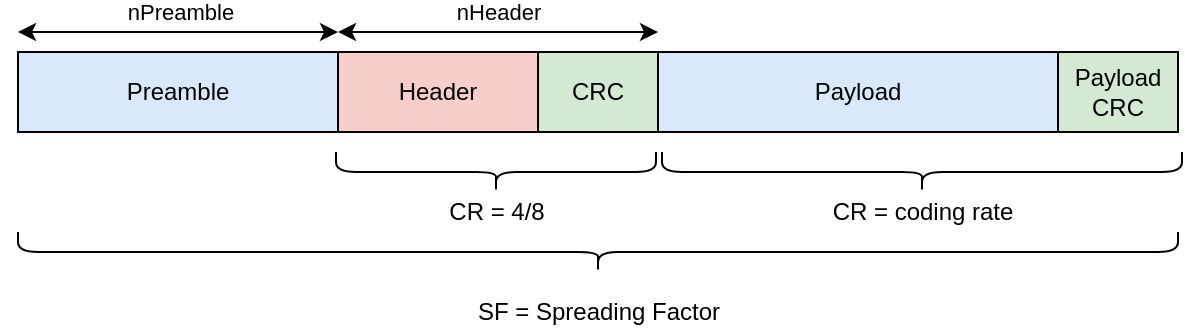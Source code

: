 <mxfile version="14.6.13" type="device"><diagram id="wujsgToPqFrQ_7A9I6_d" name="Page-1"><mxGraphModel dx="677" dy="389" grid="1" gridSize="10" guides="1" tooltips="1" connect="1" arrows="1" fold="1" page="1" pageScale="1" pageWidth="827" pageHeight="1169" math="0" shadow="0"><root><mxCell id="0"/><mxCell id="1" parent="0"/><mxCell id="5HZD5Kb_UIaEzk2dXVUn-1" value="Preamble" style="rounded=0;whiteSpace=wrap;html=1;fillColor=#dae8fc;" parent="1" vertex="1"><mxGeometry x="40" y="200" width="160" height="40" as="geometry"/></mxCell><mxCell id="5HZD5Kb_UIaEzk2dXVUn-2" value="Payload&lt;br&gt;CRC" style="rounded=0;whiteSpace=wrap;html=1;fillColor=#d5e8d4;" parent="1" vertex="1"><mxGeometry x="560" y="200" width="60" height="40" as="geometry"/></mxCell><mxCell id="5HZD5Kb_UIaEzk2dXVUn-3" value="Payload" style="rounded=0;whiteSpace=wrap;html=1;fillColor=#dae8fc;" parent="1" vertex="1"><mxGeometry x="360" y="200" width="200" height="40" as="geometry"/></mxCell><mxCell id="5HZD5Kb_UIaEzk2dXVUn-4" value="Header" style="rounded=0;whiteSpace=wrap;html=1;fillColor=#f8cecc;" parent="1" vertex="1"><mxGeometry x="200" y="200" width="100" height="40" as="geometry"/></mxCell><mxCell id="5HZD5Kb_UIaEzk2dXVUn-5" value="CRC" style="rounded=0;whiteSpace=wrap;html=1;fillColor=#d5e8d4;" parent="1" vertex="1"><mxGeometry x="300" y="200" width="60" height="40" as="geometry"/></mxCell><mxCell id="6EO5hlU3n9Q84bAGwv74-2" value="" style="shape=curlyBracket;whiteSpace=wrap;html=1;rounded=1;flipH=1;rotation=90;" vertex="1" parent="1"><mxGeometry x="269" y="180" width="20" height="160" as="geometry"/></mxCell><mxCell id="6EO5hlU3n9Q84bAGwv74-3" value="" style="shape=curlyBracket;whiteSpace=wrap;html=1;rounded=1;flipH=1;rotation=90;" vertex="1" parent="1"><mxGeometry x="482" y="130" width="20" height="260" as="geometry"/></mxCell><mxCell id="6EO5hlU3n9Q84bAGwv74-4" value="" style="shape=curlyBracket;whiteSpace=wrap;html=1;rounded=1;flipH=1;rotation=90;" vertex="1" parent="1"><mxGeometry x="320" y="10" width="20" height="580" as="geometry"/></mxCell><mxCell id="6EO5hlU3n9Q84bAGwv74-5" value="CR = 4/8" style="text;html=1;align=center;verticalAlign=middle;resizable=0;points=[];autosize=1;strokeColor=none;" vertex="1" parent="1"><mxGeometry x="249" y="270" width="60" height="20" as="geometry"/></mxCell><mxCell id="6EO5hlU3n9Q84bAGwv74-6" value="CR = coding rate" style="text;html=1;align=center;verticalAlign=middle;resizable=0;points=[];autosize=1;strokeColor=none;" vertex="1" parent="1"><mxGeometry x="437" y="270" width="110" height="20" as="geometry"/></mxCell><mxCell id="6EO5hlU3n9Q84bAGwv74-7" value="SF = Spreading Factor" style="text;html=1;align=center;verticalAlign=middle;resizable=0;points=[];autosize=1;strokeColor=none;" vertex="1" parent="1"><mxGeometry x="260" y="320" width="140" height="20" as="geometry"/></mxCell><mxCell id="6EO5hlU3n9Q84bAGwv74-8" value="" style="endArrow=classic;startArrow=classic;html=1;" edge="1" parent="1"><mxGeometry width="50" height="50" relative="1" as="geometry"><mxPoint x="40" y="190" as="sourcePoint"/><mxPoint x="200" y="190" as="targetPoint"/></mxGeometry></mxCell><mxCell id="6EO5hlU3n9Q84bAGwv74-10" value="nPreamble" style="edgeLabel;html=1;align=center;verticalAlign=middle;resizable=0;points=[];" vertex="1" connectable="0" parent="6EO5hlU3n9Q84bAGwv74-8"><mxGeometry x="0.329" y="-1" relative="1" as="geometry"><mxPoint x="-26" y="-11" as="offset"/></mxGeometry></mxCell><mxCell id="6EO5hlU3n9Q84bAGwv74-9" value="" style="endArrow=classic;startArrow=classic;html=1;" edge="1" parent="1"><mxGeometry width="50" height="50" relative="1" as="geometry"><mxPoint x="200" y="190" as="sourcePoint"/><mxPoint x="360" y="190" as="targetPoint"/></mxGeometry></mxCell><mxCell id="6EO5hlU3n9Q84bAGwv74-11" value="nHeader" style="edgeLabel;html=1;align=center;verticalAlign=middle;resizable=0;points=[];" vertex="1" connectable="0" parent="6EO5hlU3n9Q84bAGwv74-9"><mxGeometry x="0.317" y="-1" relative="1" as="geometry"><mxPoint x="-26" y="-11" as="offset"/></mxGeometry></mxCell></root></mxGraphModel></diagram></mxfile>